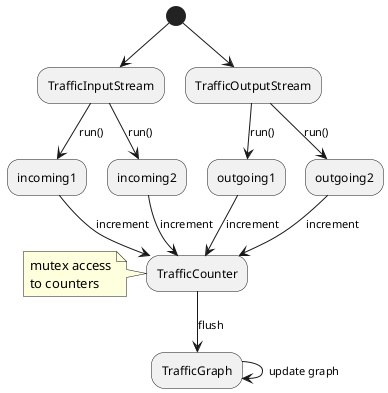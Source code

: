 @startuml traffic_count_flow.png

(*) --> "TrafficInputStream" as in
in --> [run()] "incoming1" as i1
in --> [run()] "incoming2" as i2

(*) --> "TrafficOutputStream" as out
out --> [run()] "outgoing1" as o1
out --> [run()] "outgoing2" as o2

i1 --> [increment] "TrafficCounter" as tc
i2 --> [increment] tc
o1 --> [increment] tc
o2 --> [increment] tc
note left: mutex access\nto counters
--> [flush] "TrafficGraph" as ui
ui --> [update graph] ui

@enduml
